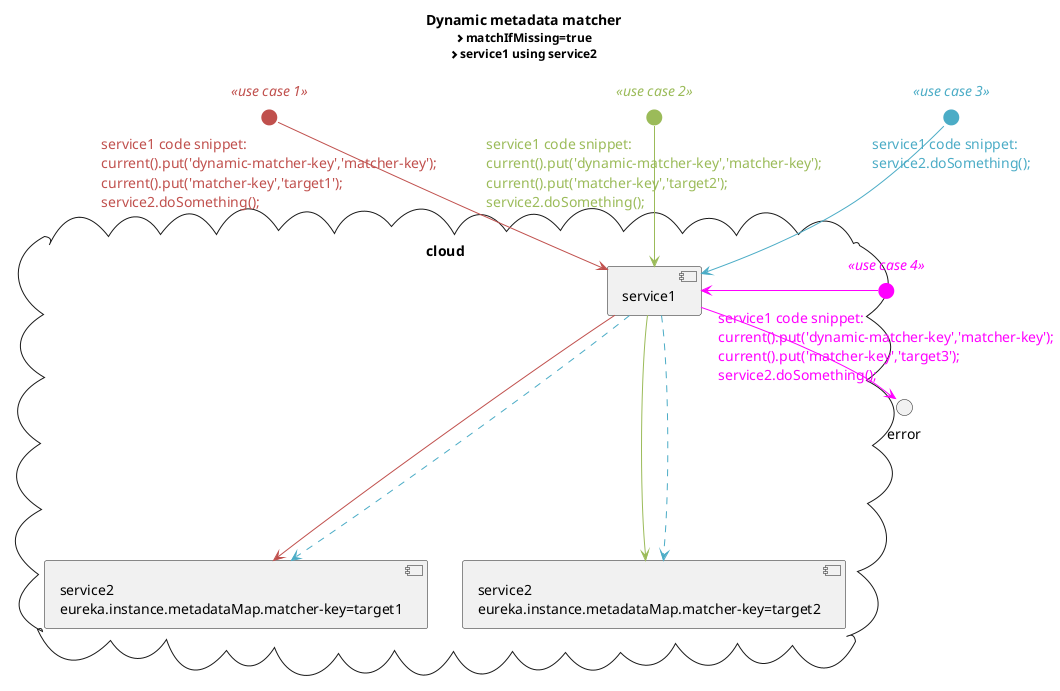 @startuml
title **Dynamic metadata matcher**\n<size:12><&chevron-right>matchIfMissing=true\n<size:12><&chevron-right>service1 using service2
skinparam interface {
  backgroundColor<<use case 1>> #C0504D
  fontColor<<use case 1>> #C0504D
  borderColor<<use case 1>> #C0504D
  backgroundColor<<use case 2>> #9BBB59
  fontColor<<use case 2>> #9BBB59
  borderColor<<use case 2>> #9BBB59
  backgroundColor<<use case 3>> #4BACC6
  fontColor<<use case 3>> #4BACC6
  borderColor<<use case 3>> #4BACC6
  backgroundColor<<use case 4>> Magenta
  fontColor<<use case 4>> Magenta
  borderColor<<use case 4>> Magenta
}
skinparam component {
  ArrowColor<<use case 1>> #C0504D
  ArrowLollipopColor<<use case 1>> #C0504D
  ArrowFontColor<<use case 1>> #C0504D
  ArrowColor<<use case 2>> #9BBB59
  ArrowFontColor<<use case 2>> #9BBB59
  ArrowColor<<use case 3>> #4BACC6
  ArrowFontColor<<use case 3>> #4BACC6
  ArrowColor<<use case 4>> Magenta
  ArrowFontColor<<use case 4>> Magenta
}

cloud "cloud"{
  [service1] as service11
  component service21 [service2
    eureka.instance.metadataMap.matcher-key=target1
  ]
  component service22 [service2
    eureka.instance.metadataMap.matcher-key=target2
  ]
}

() "service1 code snippet:\ncurrent().put('dynamic-matcher-key','matcher-key');\ncurrent().put('matcher-key','target1');\nservice2.doSomething();" as request1 <<use case 1>>
request1 -down-> service11 <<use case 1>>
service11 -down-> service21 <<use case 1>>

() "service1 code snippet:\ncurrent().put('dynamic-matcher-key','matcher-key');\ncurrent().put('matcher-key','target2');\nservice2.doSomething();" as request2 <<use case 2>>
request2 -down-> service11 <<use case 2>>
service11 -down-> service22 <<use case 2>>

() "service1 code snippet:\nservice2.doSomething();" as request3 <<use case 3>>
request3 -down-> service11 <<use case 3>>
service11 -down..-> service21 <<use case 3>>
service11 -down..-> service22 <<use case 3>>

() "service1 code snippet:\ncurrent().put('dynamic-matcher-key','matcher-key');\ncurrent().put('matcher-key','target3');\nservice2.doSomething();" as request4 <<use case 4>>
() "error" as error
request4 -left-> service11 <<use case 4>>
service11 -down-> error <<use case 4>>
@enduml